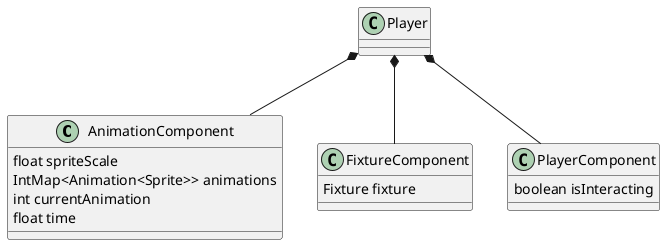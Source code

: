 @startuml
'https://plantuml.com/class-diagram

class AnimationComponent {
    float spriteScale
    IntMap<Animation<Sprite>> animations
    int currentAnimation
    float time
}

class FixtureComponent {
    Fixture fixture
}

class PlayerComponent {
    boolean isInteracting
}


Player *-- FixtureComponent
Player *-- AnimationComponent
Player *-- PlayerComponent

@enduml